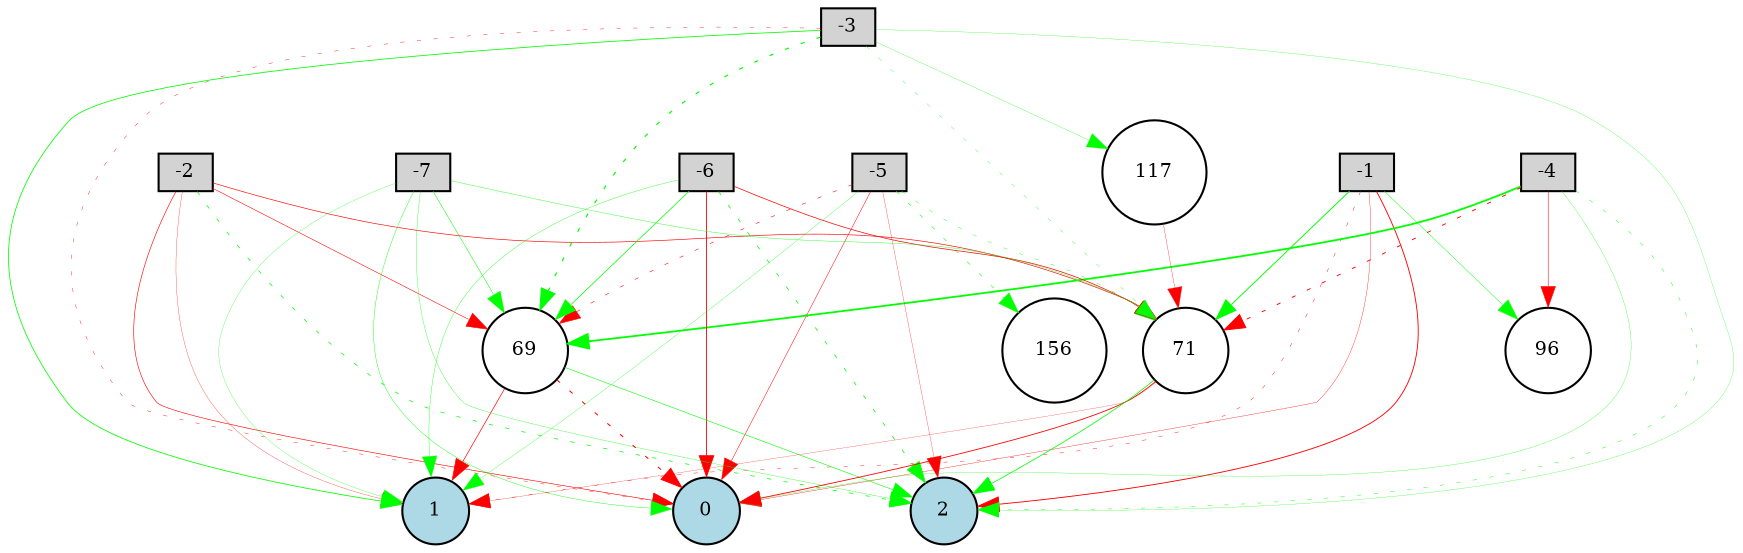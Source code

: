 digraph {
	node [fontsize=9 height=0.2 shape=circle width=0.2]
	-1 [fillcolor=lightgray shape=box style=filled]
	-2 [fillcolor=lightgray shape=box style=filled]
	-3 [fillcolor=lightgray shape=box style=filled]
	-4 [fillcolor=lightgray shape=box style=filled]
	-5 [fillcolor=lightgray shape=box style=filled]
	-6 [fillcolor=lightgray shape=box style=filled]
	-7 [fillcolor=lightgray shape=box style=filled]
	0 [fillcolor=lightblue style=filled]
	1 [fillcolor=lightblue style=filled]
	2 [fillcolor=lightblue style=filled]
	96 [fillcolor=white style=filled]
	69 [fillcolor=white style=filled]
	71 [fillcolor=white style=filled]
	117 [fillcolor=white style=filled]
	156 [fillcolor=white style=filled]
	-1 -> 71 [color=green penwidth=0.4514594075977334 style=solid]
	-2 -> 69 [color=red penwidth=0.2665455245518308 style=solid]
	-2 -> 71 [color=red penwidth=0.3052245270060654 style=solid]
	-3 -> 69 [color=green penwidth=0.5661186009320699 style=dotted]
	-3 -> 71 [color=green penwidth=0.16135857581090376 style=dotted]
	-4 -> 69 [color=green penwidth=0.8590027832552584 style=solid]
	-4 -> 71 [color=red penwidth=0.44151390587062433 style=dotted]
	-5 -> 69 [color=red penwidth=0.27001612580223444 style=dotted]
	-5 -> 71 [color=green penwidth=0.18036004361422064 style=dotted]
	-6 -> 69 [color=green penwidth=0.35295330803859826 style=solid]
	-6 -> 71 [color=red penwidth=0.34258302384910194 style=solid]
	-7 -> 69 [color=green penwidth=0.24171760141842785 style=solid]
	-7 -> 71 [color=green penwidth=0.17726254764140062 style=solid]
	69 -> 0 [color=red penwidth=0.4964297226287152 style=dotted]
	69 -> 1 [color=red penwidth=0.3232642392286146 style=solid]
	69 -> 2 [color=green penwidth=0.27060765171781853 style=solid]
	71 -> 0 [color=red penwidth=0.40630624732027276 style=solid]
	71 -> 1 [color=red penwidth=0.11822917685148134 style=solid]
	71 -> 2 [color=green penwidth=0.366777855507718 style=solid]
	-1 -> 0 [color=red penwidth=0.16666784649074934 style=solid]
	-1 -> 1 [color=red penwidth=0.19902737267405812 style=dotted]
	-1 -> 2 [color=red penwidth=0.4351420422076271 style=solid]
	-2 -> 0 [color=red penwidth=0.294522025745735 style=solid]
	-2 -> 1 [color=red penwidth=0.1387263069488886 style=solid]
	-2 -> 2 [color=green penwidth=0.3520707392892142 style=dotted]
	-3 -> 0 [color=red penwidth=0.19118234566534098 style=dotted]
	-3 -> 1 [color=green penwidth=0.38278553284053773 style=solid]
	-3 -> 2 [color=green penwidth=0.1270934961083964 style=solid]
	-4 -> 0 [color=green penwidth=0.13903099880607062 style=solid]
	-4 -> 2 [color=green penwidth=0.2092803101501285 style=dotted]
	-5 -> 0 [color=red penwidth=0.23552665481458374 style=solid]
	-5 -> 1 [color=green penwidth=0.14182434907366062 style=solid]
	-5 -> 2 [color=red penwidth=0.13864134479041362 style=solid]
	-6 -> 0 [color=red penwidth=0.42493265609215514 style=solid]
	-6 -> 1 [color=green penwidth=0.17118304688333968 style=solid]
	-6 -> 2 [color=green penwidth=0.37120779928421 style=dotted]
	-7 -> 0 [color=green penwidth=0.19350473006223548 style=solid]
	-7 -> 1 [color=green penwidth=0.13338125711434395 style=solid]
	-7 -> 2 [color=green penwidth=0.15995100588750208 style=solid]
	-4 -> 96 [color=red penwidth=0.2572563697220662 style=solid]
	-3 -> 117 [color=green penwidth=0.13725292747943915 style=solid]
	117 -> 71 [color=red penwidth=0.15303282345165423 style=solid]
	-1 -> 96 [color=green penwidth=0.21552589716240256 style=solid]
	-5 -> 156 [color=green penwidth=0.2645846708965469 style=dotted]
}
